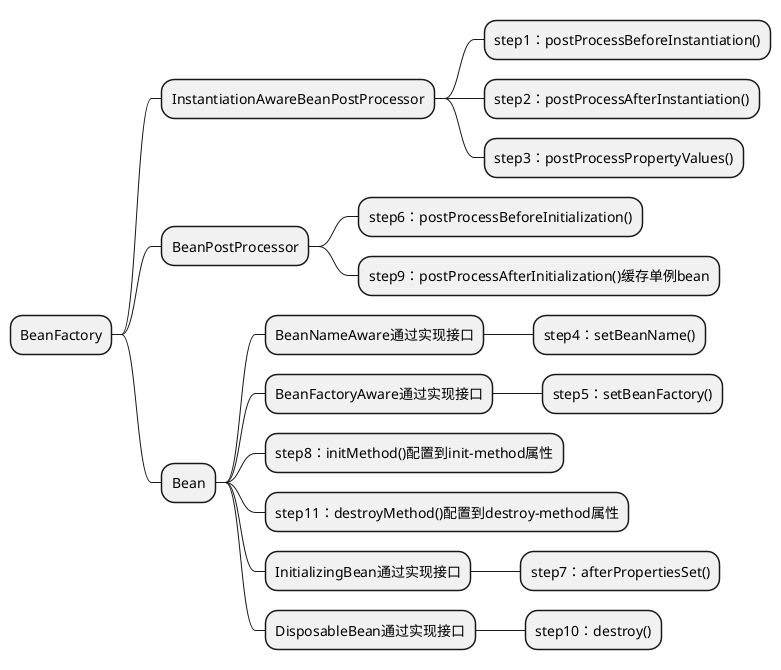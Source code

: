 @startmindmap
* BeanFactory
** InstantiationAwareBeanPostProcessor
*** step1：postProcessBeforeInstantiation()
*** step2：postProcessAfterInstantiation()
*** step3：postProcessPropertyValues()
** BeanPostProcessor
*** step6：postProcessBeforeInitialization()
*** step9：postProcessAfterInitialization()缓存单例bean
** Bean
*** BeanNameAware通过实现接口
**** step4：setBeanName()
*** BeanFactoryAware通过实现接口
**** step5：setBeanFactory()
*** step8：initMethod()配置到init-method属性
*** step11：destroyMethod()配置到destroy-method属性
*** InitializingBean通过实现接口
**** step7：afterPropertiesSet()
*** DisposableBean通过实现接口
**** step10：destroy()
@endmindmap